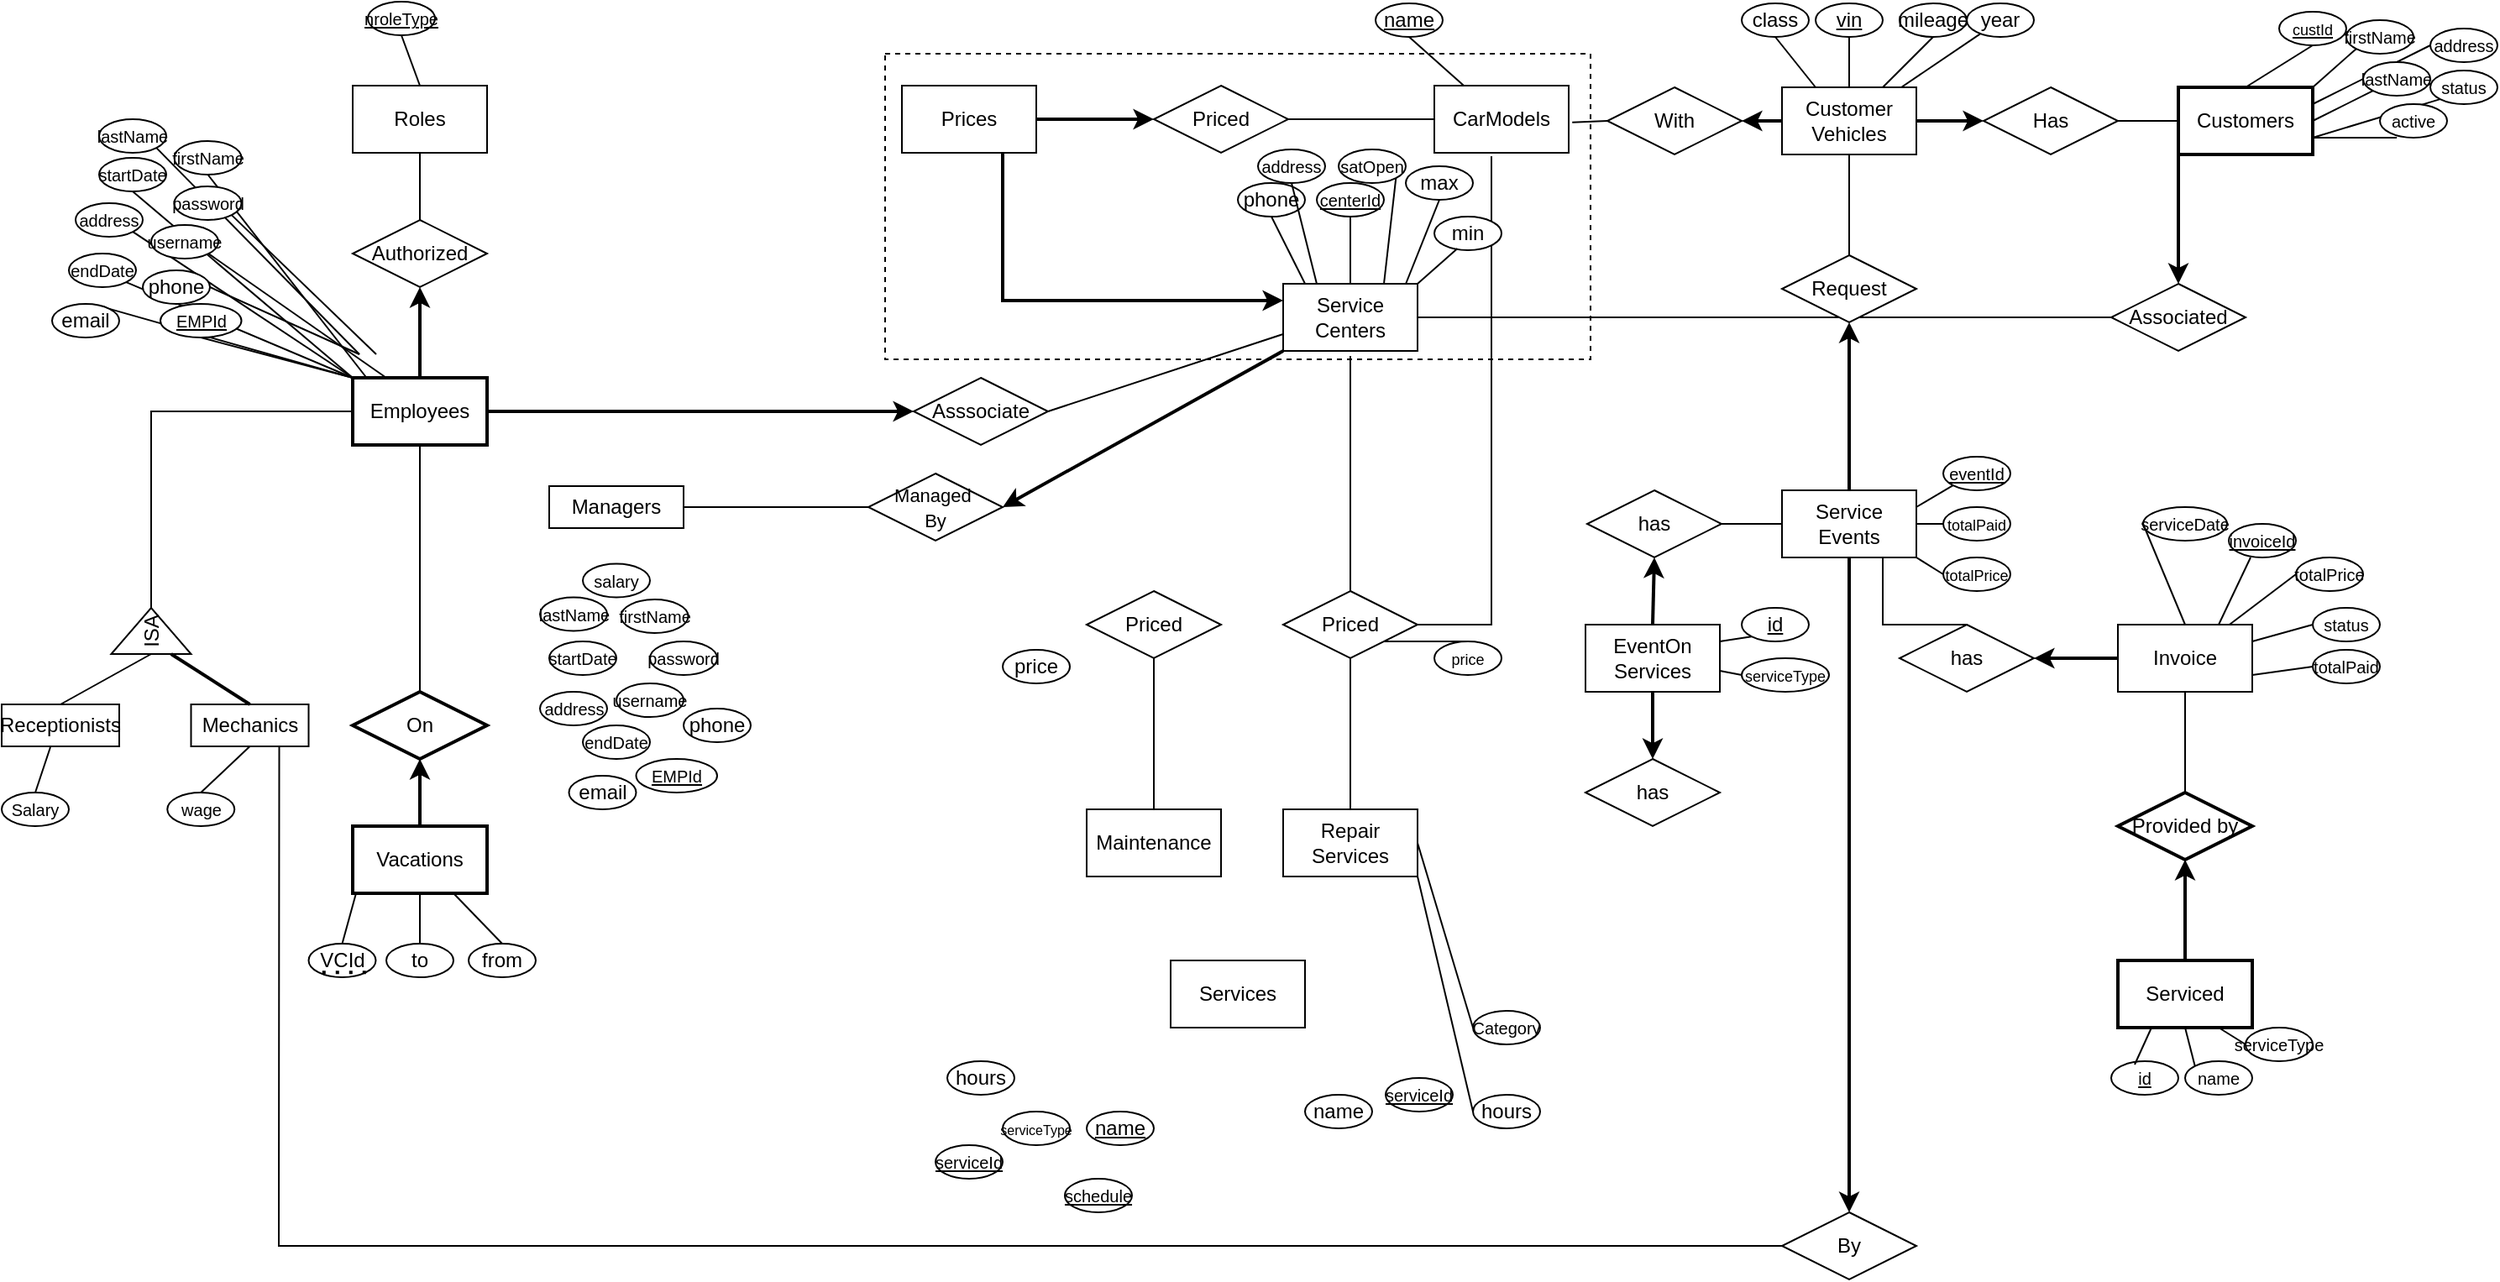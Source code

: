<mxfile version="20.3.0" type="device"><diagram id="M4LuLAE58DzXY6II9qEA" name="Page-1"><mxGraphModel dx="3622" dy="865" grid="1" gridSize="10" guides="1" tooltips="1" connect="1" arrows="1" fold="1" page="1" pageScale="1" pageWidth="1100" pageHeight="850" math="0" shadow="0"><root><mxCell id="0"/><mxCell id="1" parent="0"/><mxCell id="WG_B5IDUyQF5XQtQh9y2-24" value="" style="rounded=0;whiteSpace=wrap;html=1;fillColor=none;dashed=1;" vertex="1" parent="1"><mxGeometry x="-680" y="60" width="420" height="182" as="geometry"/></mxCell><mxCell id="ZaJthJj_OQu8zm4uIle0-100" value="" style="endArrow=none;html=1;rounded=0;entryX=0;entryY=0.5;entryDx=0;entryDy=0;" parent="1" target="ZaJthJj_OQu8zm4uIle0-95" edge="1"><mxGeometry width="50" height="50" relative="1" as="geometry"><mxPoint x="170" y="90" as="sourcePoint"/><mxPoint x="190" y="75" as="targetPoint"/></mxGeometry></mxCell><mxCell id="ZaJthJj_OQu8zm4uIle0-102" value="" style="endArrow=none;html=1;rounded=0;entryX=0;entryY=1;entryDx=0;entryDy=0;exitX=1;exitY=0.75;exitDx=0;exitDy=0;" parent="1" source="NS_C3sTZARpDdL-za2_1-23" target="ZaJthJj_OQu8zm4uIle0-98" edge="1"><mxGeometry width="50" height="50" relative="1" as="geometry"><mxPoint x="170" y="120" as="sourcePoint"/><mxPoint x="210" y="95" as="targetPoint"/></mxGeometry></mxCell><mxCell id="ZaJthJj_OQu8zm4uIle0-70" value="" style="endArrow=none;html=1;rounded=0;strokeWidth=1;fontSize=10;entryX=1;entryY=1;entryDx=0;entryDy=0;exitX=0;exitY=0;exitDx=0;exitDy=0;" parent="1" source="NS_C3sTZARpDdL-za2_1-1" target="ZaJthJj_OQu8zm4uIle0-56" edge="1"><mxGeometry width="50" height="50" relative="1" as="geometry"><mxPoint x="-937" y="279" as="sourcePoint"/><mxPoint x="-1042.858" y="219.071" as="targetPoint"/></mxGeometry></mxCell><mxCell id="ZaJthJj_OQu8zm4uIle0-72" value="" style="endArrow=none;html=1;rounded=0;strokeWidth=1;fontSize=10;entryX=0.5;entryY=1;entryDx=0;entryDy=0;exitX=0;exitY=0;exitDx=0;exitDy=0;" parent="1" source="NS_C3sTZARpDdL-za2_1-1" target="ZaJthJj_OQu8zm4uIle0-60" edge="1"><mxGeometry width="50" height="50" relative="1" as="geometry"><mxPoint x="-917" y="299" as="sourcePoint"/><mxPoint x="-1022.858" y="239.071" as="targetPoint"/></mxGeometry></mxCell><mxCell id="ZaJthJj_OQu8zm4uIle0-69" value="" style="endArrow=none;html=1;rounded=0;strokeWidth=1;fontSize=10;entryX=1;entryY=0;entryDx=0;entryDy=0;exitX=0;exitY=0;exitDx=0;exitDy=0;" parent="1" source="NS_C3sTZARpDdL-za2_1-1" target="ZaJthJj_OQu8zm4uIle0-62" edge="1"><mxGeometry width="50" height="50" relative="1" as="geometry"><mxPoint x="-947" y="269" as="sourcePoint"/><mxPoint x="-1052.858" y="209.071" as="targetPoint"/></mxGeometry></mxCell><mxCell id="ZaJthJj_OQu8zm4uIle0-71" value="" style="endArrow=none;html=1;rounded=0;strokeWidth=1;fontSize=10;entryX=1;entryY=1;entryDx=0;entryDy=0;exitX=0;exitY=0;exitDx=0;exitDy=0;" parent="1" source="NS_C3sTZARpDdL-za2_1-1" target="ZaJthJj_OQu8zm4uIle0-63" edge="1"><mxGeometry width="50" height="50" relative="1" as="geometry"><mxPoint x="-927" y="289" as="sourcePoint"/><mxPoint x="-1032.858" y="229.071" as="targetPoint"/></mxGeometry></mxCell><mxCell id="ZaJthJj_OQu8zm4uIle0-73" value="" style="endArrow=none;html=1;rounded=0;strokeWidth=1;fontSize=10;entryX=0.5;entryY=1;entryDx=0;entryDy=0;exitX=0.113;exitY=0.025;exitDx=0;exitDy=0;exitPerimeter=0;" parent="1" source="NS_C3sTZARpDdL-za2_1-1" target="ZaJthJj_OQu8zm4uIle0-58" edge="1"><mxGeometry width="50" height="50" relative="1" as="geometry"><mxPoint x="-907" y="309" as="sourcePoint"/><mxPoint x="-1012.858" y="249.071" as="targetPoint"/></mxGeometry></mxCell><mxCell id="ZaJthJj_OQu8zm4uIle0-74" value="" style="endArrow=none;html=1;rounded=0;strokeWidth=1;fontSize=10;entryX=1;entryY=1;entryDx=0;entryDy=0;" parent="1" target="ZaJthJj_OQu8zm4uIle0-57" edge="1"><mxGeometry width="50" height="50" relative="1" as="geometry"><mxPoint x="-993" y="239" as="sourcePoint"/><mxPoint x="-1002.858" y="259.071" as="targetPoint"/></mxGeometry></mxCell><mxCell id="NS_C3sTZARpDdL-za2_1-1" value="Employees" style="rounded=0;whiteSpace=wrap;html=1;strokeWidth=2;" parent="1" vertex="1"><mxGeometry x="-997" y="253" width="80" height="40" as="geometry"/></mxCell><mxCell id="NS_C3sTZARpDdL-za2_1-2" value="Roles" style="rounded=0;whiteSpace=wrap;html=1;" parent="1" vertex="1"><mxGeometry x="-997" y="79" width="80" height="40" as="geometry"/></mxCell><mxCell id="NS_C3sTZARpDdL-za2_1-3" value="Vacations" style="rounded=0;whiteSpace=wrap;html=1;strokeWidth=2;" parent="1" vertex="1"><mxGeometry x="-997" y="520" width="80" height="40" as="geometry"/></mxCell><mxCell id="NS_C3sTZARpDdL-za2_1-16" value="Authorized" style="rhombus;whiteSpace=wrap;html=1;" parent="1" vertex="1"><mxGeometry x="-997" y="159" width="80" height="40" as="geometry"/></mxCell><mxCell id="NS_C3sTZARpDdL-za2_1-21" value="Service&lt;br&gt;Centers" style="rounded=0;whiteSpace=wrap;html=1;" parent="1" vertex="1"><mxGeometry x="-443" y="197" width="80" height="40" as="geometry"/></mxCell><mxCell id="NS_C3sTZARpDdL-za2_1-23" value="Customers" style="rounded=0;whiteSpace=wrap;html=1;strokeWidth=2;" parent="1" vertex="1"><mxGeometry x="90" y="80" width="80" height="40" as="geometry"/></mxCell><mxCell id="NS_C3sTZARpDdL-za2_1-25" value="CarModels" style="rounded=0;whiteSpace=wrap;html=1;" parent="1" vertex="1"><mxGeometry x="-353" y="79" width="80" height="40" as="geometry"/></mxCell><mxCell id="NS_C3sTZARpDdL-za2_1-26" value="Service&lt;br&gt;Events" style="rounded=0;whiteSpace=wrap;html=1;" parent="1" vertex="1"><mxGeometry x="-146" y="320" width="80" height="40" as="geometry"/></mxCell><mxCell id="NS_C3sTZARpDdL-za2_1-29" value="Maintenance" style="rounded=0;whiteSpace=wrap;html=1;" parent="1" vertex="1"><mxGeometry x="-560" y="510" width="80" height="40" as="geometry"/></mxCell><mxCell id="NS_C3sTZARpDdL-za2_1-30" value="Repair&lt;br&gt;Services" style="rounded=0;whiteSpace=wrap;html=1;" parent="1" vertex="1"><mxGeometry x="-443" y="510" width="80" height="40" as="geometry"/></mxCell><mxCell id="NS_C3sTZARpDdL-za2_1-32" style="edgeStyle=orthogonalEdgeStyle;rounded=0;orthogonalLoop=1;jettySize=auto;html=1;exitX=0.5;exitY=1;exitDx=0;exitDy=0;" parent="1" source="NS_C3sTZARpDdL-za2_1-16" target="NS_C3sTZARpDdL-za2_1-16" edge="1"><mxGeometry relative="1" as="geometry"/></mxCell><mxCell id="NS_C3sTZARpDdL-za2_1-34" value="On" style="rhombus;whiteSpace=wrap;html=1;strokeWidth=2;" parent="1" vertex="1"><mxGeometry x="-997" y="440" width="80" height="40" as="geometry"/></mxCell><mxCell id="NS_C3sTZARpDdL-za2_1-35" value="Priced" style="rhombus;whiteSpace=wrap;html=1;" parent="1" vertex="1"><mxGeometry x="-443" y="380" width="80" height="40" as="geometry"/></mxCell><mxCell id="NS_C3sTZARpDdL-za2_1-38" value="With" style="rhombus;whiteSpace=wrap;html=1;" parent="1" vertex="1"><mxGeometry x="-250" y="80" width="80" height="40" as="geometry"/></mxCell><mxCell id="NS_C3sTZARpDdL-za2_1-46" value="By" style="rhombus;whiteSpace=wrap;html=1;" parent="1" vertex="1"><mxGeometry x="-146" y="750" width="80" height="40" as="geometry"/></mxCell><mxCell id="NS_C3sTZARpDdL-za2_1-49" value="" style="endArrow=none;html=1;rounded=0;exitX=0.5;exitY=0;exitDx=0;exitDy=0;" parent="1" source="NS_C3sTZARpDdL-za2_1-35" edge="1"><mxGeometry width="50" height="50" relative="1" as="geometry"><mxPoint x="-303" y="430" as="sourcePoint"/><mxPoint x="-403" y="240" as="targetPoint"/></mxGeometry></mxCell><mxCell id="NS_C3sTZARpDdL-za2_1-50" value="" style="endArrow=none;html=1;rounded=0;exitX=0.5;exitY=0;exitDx=0;exitDy=0;entryX=0.5;entryY=1;entryDx=0;entryDy=0;" parent="1" source="NS_C3sTZARpDdL-za2_1-30" target="NS_C3sTZARpDdL-za2_1-35" edge="1"><mxGeometry width="50" height="50" relative="1" as="geometry"><mxPoint x="-403" y="520" as="sourcePoint"/><mxPoint x="-253" y="380" as="targetPoint"/></mxGeometry></mxCell><mxCell id="NS_C3sTZARpDdL-za2_1-71" value="" style="endArrow=classic;html=1;rounded=0;strokeWidth=2;jumpSize=6;exitX=0.5;exitY=0;exitDx=0;exitDy=0;entryX=0.5;entryY=1;entryDx=0;entryDy=0;" parent="1" source="NS_C3sTZARpDdL-za2_1-1" target="NS_C3sTZARpDdL-za2_1-16" edge="1"><mxGeometry width="50" height="50" relative="1" as="geometry"><mxPoint x="-617" y="309" as="sourcePoint"/><mxPoint x="-567" y="259" as="targetPoint"/></mxGeometry></mxCell><mxCell id="NS_C3sTZARpDdL-za2_1-72" value="" style="endArrow=none;html=1;rounded=0;strokeWidth=1;jumpSize=6;exitX=0.5;exitY=1;exitDx=0;exitDy=0;entryX=0.5;entryY=0;entryDx=0;entryDy=0;" parent="1" source="NS_C3sTZARpDdL-za2_1-2" target="NS_C3sTZARpDdL-za2_1-16" edge="1"><mxGeometry width="50" height="50" relative="1" as="geometry"><mxPoint x="-617" y="309" as="sourcePoint"/><mxPoint x="-957" y="149" as="targetPoint"/></mxGeometry></mxCell><mxCell id="NS_C3sTZARpDdL-za2_1-74" value="" style="endArrow=classic;html=1;rounded=0;strokeWidth=2;jumpSize=6;exitX=0.5;exitY=0;exitDx=0;exitDy=0;entryX=0.5;entryY=1;entryDx=0;entryDy=0;" parent="1" source="NS_C3sTZARpDdL-za2_1-3" target="NS_C3sTZARpDdL-za2_1-34" edge="1"><mxGeometry width="50" height="50" relative="1" as="geometry"><mxPoint x="-617" y="430" as="sourcePoint"/><mxPoint x="-567" y="380" as="targetPoint"/></mxGeometry></mxCell><mxCell id="NS_C3sTZARpDdL-za2_1-75" value="" style="endArrow=none;html=1;rounded=0;strokeWidth=1;jumpSize=6;exitX=0.5;exitY=0;exitDx=0;exitDy=0;entryX=0.5;entryY=1;entryDx=0;entryDy=0;" parent="1" source="NS_C3sTZARpDdL-za2_1-34" target="NS_C3sTZARpDdL-za2_1-1" edge="1"><mxGeometry width="50" height="50" relative="1" as="geometry"><mxPoint x="-617" y="430" as="sourcePoint"/><mxPoint x="-567" y="380" as="targetPoint"/></mxGeometry></mxCell><mxCell id="NS_C3sTZARpDdL-za2_1-81" value="" style="endArrow=classic;html=1;rounded=0;strokeWidth=2;jumpSize=6;entryX=0.5;entryY=0;entryDx=0;entryDy=0;exitX=0.5;exitY=1;exitDx=0;exitDy=0;" parent="1" source="NS_C3sTZARpDdL-za2_1-26" target="NS_C3sTZARpDdL-za2_1-46" edge="1"><mxGeometry width="50" height="50" relative="1" as="geometry"><mxPoint x="-366" y="430" as="sourcePoint"/><mxPoint x="-316" y="380" as="targetPoint"/></mxGeometry></mxCell><mxCell id="NS_C3sTZARpDdL-za2_1-82" value="" style="endArrow=none;html=1;rounded=0;strokeWidth=1;jumpSize=6;exitX=0.75;exitY=1;exitDx=0;exitDy=0;entryX=0;entryY=0.5;entryDx=0;entryDy=0;" parent="1" source="ke7LvBn23o25pymCS6ai-4" target="NS_C3sTZARpDdL-za2_1-46" edge="1"><mxGeometry width="50" height="50" relative="1" as="geometry"><mxPoint x="-303" y="430" as="sourcePoint"/><mxPoint x="-253" y="380" as="targetPoint"/><Array as="points"><mxPoint x="-1041" y="770"/></Array></mxGeometry></mxCell><mxCell id="9iVutgQC-W-jWnxsfeWq-9" value="" style="endArrow=none;html=1;rounded=0;fontSize=10;entryX=0.425;entryY=1.05;entryDx=0;entryDy=0;entryPerimeter=0;exitX=1;exitY=0.5;exitDx=0;exitDy=0;" parent="1" source="NS_C3sTZARpDdL-za2_1-35" target="NS_C3sTZARpDdL-za2_1-25" edge="1"><mxGeometry width="50" height="50" relative="1" as="geometry"><mxPoint x="-343" y="200" as="sourcePoint"/><mxPoint x="-293" y="150" as="targetPoint"/><Array as="points"><mxPoint x="-319" y="400"/></Array></mxGeometry></mxCell><mxCell id="lXs37xbfJojlddwi2eKg-1" value="Managers" style="rounded=0;whiteSpace=wrap;html=1;" parent="1" vertex="1"><mxGeometry x="-880" y="317.5" width="80" height="25" as="geometry"/></mxCell><mxCell id="lXs37xbfJojlddwi2eKg-2" value="Receptionists" style="rounded=0;whiteSpace=wrap;html=1;" parent="1" vertex="1"><mxGeometry x="-1206" y="447.5" width="70" height="25" as="geometry"/></mxCell><mxCell id="lXs37xbfJojlddwi2eKg-5" value="ISA" style="triangle;whiteSpace=wrap;html=1;rotation=270;" parent="1" vertex="1"><mxGeometry x="-1130.75" y="380" width="27.5" height="47.5" as="geometry"/></mxCell><mxCell id="lXs37xbfJojlddwi2eKg-18" value="" style="endArrow=none;html=1;rounded=0;exitX=0.5;exitY=0;exitDx=0;exitDy=0;entryX=0;entryY=0.5;entryDx=0;entryDy=0;" parent="1" source="lXs37xbfJojlddwi2eKg-2" target="lXs37xbfJojlddwi2eKg-5" edge="1"><mxGeometry width="50" height="50" relative="1" as="geometry"><mxPoint x="-527" y="470" as="sourcePoint"/><mxPoint x="-477" y="420" as="targetPoint"/></mxGeometry></mxCell><mxCell id="lXs37xbfJojlddwi2eKg-20" value="Asssociate" style="rhombus;whiteSpace=wrap;html=1;" parent="1" vertex="1"><mxGeometry x="-663" y="253" width="80" height="40" as="geometry"/></mxCell><mxCell id="lXs37xbfJojlddwi2eKg-22" value="" style="endArrow=none;html=1;rounded=0;exitX=1;exitY=0.5;exitDx=0;exitDy=0;entryX=0;entryY=0.75;entryDx=0;entryDy=0;" parent="1" source="lXs37xbfJojlddwi2eKg-20" target="NS_C3sTZARpDdL-za2_1-21" edge="1"><mxGeometry width="50" height="50" relative="1" as="geometry"><mxPoint x="-363" y="490" as="sourcePoint"/><mxPoint x="-313" y="440" as="targetPoint"/></mxGeometry></mxCell><mxCell id="lXs37xbfJojlddwi2eKg-23" value="Associated" style="rhombus;whiteSpace=wrap;html=1;" parent="1" vertex="1"><mxGeometry x="50" y="197" width="80" height="40" as="geometry"/></mxCell><mxCell id="lXs37xbfJojlddwi2eKg-24" value="" style="endArrow=classic;html=1;rounded=0;strokeWidth=2;exitX=0;exitY=1;exitDx=0;exitDy=0;entryX=0.5;entryY=0;entryDx=0;entryDy=0;" parent="1" source="NS_C3sTZARpDdL-za2_1-23" target="lXs37xbfJojlddwi2eKg-23" edge="1"><mxGeometry width="50" height="50" relative="1" as="geometry"><mxPoint x="-426" y="490" as="sourcePoint"/><mxPoint x="44" y="250" as="targetPoint"/><Array as="points"/></mxGeometry></mxCell><mxCell id="lXs37xbfJojlddwi2eKg-25" value="" style="endArrow=none;html=1;rounded=0;strokeWidth=1;entryX=0;entryY=0.5;entryDx=0;entryDy=0;exitX=1;exitY=0.5;exitDx=0;exitDy=0;" parent="1" source="NS_C3sTZARpDdL-za2_1-21" target="lXs37xbfJojlddwi2eKg-23" edge="1"><mxGeometry width="50" height="50" relative="1" as="geometry"><mxPoint x="-363" y="490" as="sourcePoint"/><mxPoint x="-313" y="440" as="targetPoint"/></mxGeometry></mxCell><mxCell id="lXs37xbfJojlddwi2eKg-28" value="&lt;font style=&quot;font-size: 11px;&quot;&gt;Managed&amp;nbsp;&lt;br&gt;By&lt;/font&gt;" style="rhombus;whiteSpace=wrap;html=1;" parent="1" vertex="1"><mxGeometry x="-690" y="310" width="80" height="40" as="geometry"/></mxCell><mxCell id="lXs37xbfJojlddwi2eKg-29" value="" style="endArrow=classic;html=1;rounded=0;strokeWidth=2;exitX=0;exitY=1;exitDx=0;exitDy=0;entryX=1;entryY=0.5;entryDx=0;entryDy=0;" parent="1" source="NS_C3sTZARpDdL-za2_1-21" target="lXs37xbfJojlddwi2eKg-28" edge="1"><mxGeometry width="50" height="50" relative="1" as="geometry"><mxPoint x="-363" y="490" as="sourcePoint"/><mxPoint x="-313" y="440" as="targetPoint"/></mxGeometry></mxCell><mxCell id="lXs37xbfJojlddwi2eKg-31" value="&lt;font style=&quot;font-size: 10px;&quot;&gt;serviceDate&lt;/font&gt;" style="ellipse;whiteSpace=wrap;html=1;" parent="1" vertex="1"><mxGeometry x="69" y="330" width="50" height="20" as="geometry"/></mxCell><mxCell id="lXs37xbfJojlddwi2eKg-32" value="&lt;font style=&quot;font-size: 10px;&quot;&gt;&lt;u&gt;centerId&lt;/u&gt;&lt;/font&gt;" style="ellipse;whiteSpace=wrap;html=1;" parent="1" vertex="1"><mxGeometry x="-423" y="137" width="40" height="20" as="geometry"/></mxCell><mxCell id="lXs37xbfJojlddwi2eKg-36" value="&lt;font style=&quot;font-size: 10px;&quot;&gt;Category&lt;/font&gt;" style="ellipse;whiteSpace=wrap;html=1;" parent="1" vertex="1"><mxGeometry x="-330" y="630" width="40" height="20" as="geometry"/></mxCell><mxCell id="lXs37xbfJojlddwi2eKg-37" value="&lt;font style=&quot;font-size: 10px;&quot;&gt;Salary&lt;/font&gt;" style="ellipse;whiteSpace=wrap;html=1;" parent="1" vertex="1"><mxGeometry x="-1206" y="500" width="40" height="20" as="geometry"/></mxCell><mxCell id="lXs37xbfJojlddwi2eKg-41" value="&lt;font style=&quot;font-size: 9px;&quot;&gt;totalPaid&lt;/font&gt;" style="ellipse;whiteSpace=wrap;html=1;" parent="1" vertex="1"><mxGeometry x="-50" y="330" width="40" height="20" as="geometry"/></mxCell><mxCell id="lXs37xbfJojlddwi2eKg-42" value="&lt;font style=&quot;font-size: 9px;&quot;&gt;totalPrice&lt;/font&gt;" style="ellipse;whiteSpace=wrap;html=1;" parent="1" vertex="1"><mxGeometry x="-50" y="360" width="40" height="20" as="geometry"/></mxCell><mxCell id="lXs37xbfJojlddwi2eKg-43" value="Invoice" style="rounded=0;whiteSpace=wrap;html=1;" parent="1" vertex="1"><mxGeometry x="54" y="400" width="80" height="40" as="geometry"/></mxCell><mxCell id="lXs37xbfJojlddwi2eKg-44" value="has" style="rhombus;whiteSpace=wrap;html=1;" parent="1" vertex="1"><mxGeometry x="-76" y="400" width="80" height="40" as="geometry"/></mxCell><mxCell id="lXs37xbfJojlddwi2eKg-50" value="&lt;span style=&quot;line-height: 115%; font-family: Arial, sans-serif; font-size: 10px;&quot; lang=&quot;EN&quot;&gt;&lt;u&gt;serviceId&lt;/u&gt;&lt;/span&gt;" style="ellipse;whiteSpace=wrap;html=1;" parent="1" vertex="1"><mxGeometry x="-382" y="670" width="40" height="20" as="geometry"/></mxCell><mxCell id="lXs37xbfJojlddwi2eKg-55" value="&lt;font style=&quot;font-size: 10px;&quot;&gt;salary&lt;/font&gt;" style="ellipse;whiteSpace=wrap;html=1;" parent="1" vertex="1"><mxGeometry x="-860" y="363.75" width="40" height="20" as="geometry"/></mxCell><mxCell id="lXs37xbfJojlddwi2eKg-58" value="&lt;font style=&quot;font-size: 10px;&quot;&gt;&lt;u&gt;nroleType&lt;/u&gt;&lt;/font&gt;" style="ellipse;whiteSpace=wrap;html=1;" parent="1" vertex="1"><mxGeometry x="-988" y="29" width="40" height="20" as="geometry"/></mxCell><mxCell id="lXs37xbfJojlddwi2eKg-59" value="&lt;font style=&quot;font-size: 8px;&quot;&gt;serviceType&lt;/font&gt;" style="ellipse;whiteSpace=wrap;html=1;" parent="1" vertex="1"><mxGeometry x="-610" y="690" width="40" height="20" as="geometry"/></mxCell><mxCell id="lXs37xbfJojlddwi2eKg-65" value="to" style="ellipse;whiteSpace=wrap;html=1;" parent="1" vertex="1"><mxGeometry x="-977" y="590" width="40" height="20" as="geometry"/></mxCell><mxCell id="lXs37xbfJojlddwi2eKg-66" value="from" style="ellipse;whiteSpace=wrap;html=1;" parent="1" vertex="1"><mxGeometry x="-928" y="590" width="40" height="20" as="geometry"/></mxCell><mxCell id="lXs37xbfJojlddwi2eKg-67" value="VCId" style="ellipse;whiteSpace=wrap;html=1;" parent="1" vertex="1"><mxGeometry x="-1023.25" y="590" width="40" height="20" as="geometry"/></mxCell><mxCell id="lXs37xbfJojlddwi2eKg-68" value="&lt;u&gt;&lt;font style=&quot;font-size: 10px;&quot;&gt;EMPId&lt;/font&gt;&lt;/u&gt;" style="ellipse;whiteSpace=wrap;html=1;" parent="1" vertex="1"><mxGeometry x="-1111.5" y="209" width="48.25" height="20" as="geometry"/></mxCell><mxCell id="lXs37xbfJojlddwi2eKg-72" value="" style="endArrow=none;html=1;rounded=0;strokeWidth=1;fontSize=7;exitX=1;exitY=0.5;exitDx=0;exitDy=0;entryX=0;entryY=0.5;entryDx=0;entryDy=0;" parent="1" source="lXs37xbfJojlddwi2eKg-5" target="NS_C3sTZARpDdL-za2_1-1" edge="1"><mxGeometry width="50" height="50" relative="1" as="geometry"><mxPoint x="-1117" y="269" as="sourcePoint"/><mxPoint x="-528" y="319" as="targetPoint"/><Array as="points"><mxPoint x="-1117" y="273"/></Array></mxGeometry></mxCell><mxCell id="lXs37xbfJojlddwi2eKg-76" value="price" style="ellipse;whiteSpace=wrap;html=1;" parent="1" vertex="1"><mxGeometry x="-610" y="415" width="40" height="20" as="geometry"/></mxCell><mxCell id="lXs37xbfJojlddwi2eKg-77" value="&lt;font style=&quot;font-size: 9px;&quot;&gt;&lt;u&gt;custId&lt;/u&gt;&lt;/font&gt;" style="ellipse;whiteSpace=wrap;html=1;" parent="1" vertex="1"><mxGeometry x="150" y="35" width="40" height="20" as="geometry"/></mxCell><mxCell id="lXs37xbfJojlddwi2eKg-78" value="&lt;font style=&quot;font-size: 12px;&quot;&gt;&lt;u&gt;vin&lt;/u&gt;&lt;/font&gt;" style="ellipse;whiteSpace=wrap;html=1;" parent="1" vertex="1"><mxGeometry x="-126" y="30" width="40" height="20" as="geometry"/></mxCell><mxCell id="lXs37xbfJojlddwi2eKg-79" value="" style="endArrow=none;html=1;rounded=0;strokeWidth=1;fontSize=10;entryX=1.007;entryY=0.068;entryDx=0;entryDy=0;entryPerimeter=0;exitX=0;exitY=0.5;exitDx=0;exitDy=0;" parent="1" source="NS_C3sTZARpDdL-za2_1-38" edge="1"><mxGeometry width="50" height="50" relative="1" as="geometry"><mxPoint x="-353" y="490" as="sourcePoint"/><mxPoint x="-270.9" y="100.9" as="targetPoint"/></mxGeometry></mxCell><mxCell id="mFk9Ia8Fhz5Q3TwfZXTn-3" value="&lt;font style=&quot;font-size: 9px;&quot;&gt;price&lt;/font&gt;" style="ellipse;whiteSpace=wrap;html=1;" parent="1" vertex="1"><mxGeometry x="-353" y="410" width="40" height="20" as="geometry"/></mxCell><mxCell id="mFk9Ia8Fhz5Q3TwfZXTn-7" value="" style="endArrow=none;html=1;rounded=0;strokeWidth=1;fontSize=12;entryX=0.75;entryY=1;entryDx=0;entryDy=0;exitX=0.5;exitY=0;exitDx=0;exitDy=0;" parent="1" source="lXs37xbfJojlddwi2eKg-44" target="NS_C3sTZARpDdL-za2_1-26" edge="1"><mxGeometry width="50" height="50" relative="1" as="geometry"><mxPoint x="-316" y="470" as="sourcePoint"/><mxPoint x="-266" y="420" as="targetPoint"/><Array as="points"><mxPoint x="-86" y="400"/></Array></mxGeometry></mxCell><mxCell id="fT3nkJV_SWs1-QfYkOLi-1" value="Serviced" style="rounded=0;whiteSpace=wrap;html=1;strokeWidth=2;" parent="1" vertex="1"><mxGeometry x="54" y="600" width="80" height="40" as="geometry"/></mxCell><mxCell id="fT3nkJV_SWs1-QfYkOLi-2" value="Provided by" style="rhombus;whiteSpace=wrap;html=1;strokeWidth=2;" parent="1" vertex="1"><mxGeometry x="54" y="500" width="80" height="40" as="geometry"/></mxCell><mxCell id="fT3nkJV_SWs1-QfYkOLi-7" value="" style="endArrow=none;html=1;rounded=0;exitX=0.5;exitY=0;exitDx=0;exitDy=0;entryX=0.5;entryY=1;entryDx=0;entryDy=0;" parent="1" source="fT3nkJV_SWs1-QfYkOLi-2" target="lXs37xbfJojlddwi2eKg-43" edge="1"><mxGeometry width="50" height="50" relative="1" as="geometry"><mxPoint x="-226" y="500" as="sourcePoint"/><mxPoint x="-176" y="450" as="targetPoint"/></mxGeometry></mxCell><mxCell id="fT3nkJV_SWs1-QfYkOLi-8" value="" style="endArrow=classic;html=1;rounded=0;entryX=0.5;entryY=1;entryDx=0;entryDy=0;exitX=0.5;exitY=0;exitDx=0;exitDy=0;strokeWidth=2;" parent="1" source="fT3nkJV_SWs1-QfYkOLi-1" target="fT3nkJV_SWs1-QfYkOLi-2" edge="1"><mxGeometry width="50" height="50" relative="1" as="geometry"><mxPoint x="-226" y="500" as="sourcePoint"/><mxPoint x="-176" y="450" as="targetPoint"/></mxGeometry></mxCell><mxCell id="PSDzD6gjWqm_mUFOen2--2" value="max" style="ellipse;whiteSpace=wrap;html=1;" parent="1" vertex="1"><mxGeometry x="-370" y="127" width="40" height="20" as="geometry"/></mxCell><mxCell id="PSDzD6gjWqm_mUFOen2--3" value="min" style="ellipse;whiteSpace=wrap;html=1;" parent="1" vertex="1"><mxGeometry x="-353" y="157" width="40" height="20" as="geometry"/></mxCell><mxCell id="UdIn4enkOplqCkVmDbpI-13" value="EventOn&lt;br&gt;Services" style="rounded=0;whiteSpace=wrap;html=1;" parent="1" vertex="1"><mxGeometry x="-263" y="400" width="80" height="40" as="geometry"/></mxCell><mxCell id="UdIn4enkOplqCkVmDbpI-14" value="has" style="rhombus;whiteSpace=wrap;html=1;" parent="1" vertex="1"><mxGeometry x="-262" y="320" width="80" height="40" as="geometry"/></mxCell><mxCell id="UdIn4enkOplqCkVmDbpI-15" value="" style="endArrow=classic;html=1;rounded=0;strokeWidth=2;fontSize=12;exitX=0.5;exitY=0;exitDx=0;exitDy=0;entryX=0.5;entryY=1;entryDx=0;entryDy=0;" parent="1" source="UdIn4enkOplqCkVmDbpI-13" target="UdIn4enkOplqCkVmDbpI-14" edge="1"><mxGeometry width="50" height="50" relative="1" as="geometry"><mxPoint x="-240" y="410" as="sourcePoint"/><mxPoint x="-190" y="360" as="targetPoint"/></mxGeometry></mxCell><mxCell id="UdIn4enkOplqCkVmDbpI-16" value="" style="endArrow=none;html=1;rounded=0;strokeWidth=1;fontSize=12;exitX=1;exitY=0.5;exitDx=0;exitDy=0;entryX=0;entryY=0.5;entryDx=0;entryDy=0;" parent="1" source="UdIn4enkOplqCkVmDbpI-14" target="NS_C3sTZARpDdL-za2_1-26" edge="1"><mxGeometry width="50" height="50" relative="1" as="geometry"><mxPoint x="-190" y="380" as="sourcePoint"/><mxPoint x="-150" y="340" as="targetPoint"/></mxGeometry></mxCell><mxCell id="UdIn4enkOplqCkVmDbpI-17" value="&lt;font style=&quot;font-size: 10px;&quot;&gt;username&lt;/font&gt;" style="ellipse;whiteSpace=wrap;html=1;" parent="1" vertex="1"><mxGeometry x="-1117" y="162" width="40" height="20" as="geometry"/></mxCell><mxCell id="UdIn4enkOplqCkVmDbpI-18" value="&lt;u&gt;id&lt;/u&gt;" style="ellipse;whiteSpace=wrap;html=1;" parent="1" vertex="1"><mxGeometry x="-170" y="390" width="40" height="20" as="geometry"/></mxCell><mxCell id="UdIn4enkOplqCkVmDbpI-19" value="&lt;font style=&quot;font-size: 9px;&quot;&gt;serviceType&lt;/font&gt;" style="ellipse;whiteSpace=wrap;html=1;" parent="1" vertex="1"><mxGeometry x="-170" y="420" width="52" height="20" as="geometry"/></mxCell><mxCell id="ZaJthJj_OQu8zm4uIle0-2" value="" style="endArrow=none;html=1;rounded=0;exitX=0;exitY=0.5;exitDx=0;exitDy=0;entryX=1;entryY=0.5;entryDx=0;entryDy=0;" parent="1" source="lXs37xbfJojlddwi2eKg-36" target="NS_C3sTZARpDdL-za2_1-30" edge="1"><mxGeometry width="50" height="50" relative="1" as="geometry"><mxPoint x="-350" y="470" as="sourcePoint"/><mxPoint x="-300" y="420" as="targetPoint"/></mxGeometry></mxCell><mxCell id="ZaJthJj_OQu8zm4uIle0-7" value="" style="endArrow=none;html=1;rounded=0;entryX=0.5;entryY=1;entryDx=0;entryDy=0;exitX=0.5;exitY=0;exitDx=0;exitDy=0;" parent="1" source="ZaJthJj_OQu8zm4uIle0-51" target="lXs37xbfJojlddwi2eKg-78" edge="1"><mxGeometry width="50" height="50" relative="1" as="geometry"><mxPoint x="-350" y="470" as="sourcePoint"/><mxPoint x="-300" y="420" as="targetPoint"/></mxGeometry></mxCell><mxCell id="ZaJthJj_OQu8zm4uIle0-8" value="" style="endArrow=none;html=1;rounded=0;entryX=0.5;entryY=1;entryDx=0;entryDy=0;exitX=0.5;exitY=0;exitDx=0;exitDy=0;" parent="1" source="NS_C3sTZARpDdL-za2_1-23" target="lXs37xbfJojlddwi2eKg-77" edge="1"><mxGeometry width="50" height="50" relative="1" as="geometry"><mxPoint x="210" y="110" as="sourcePoint"/><mxPoint x="260" y="60" as="targetPoint"/></mxGeometry></mxCell><mxCell id="ZaJthJj_OQu8zm4uIle0-9" value="" style="endArrow=none;html=1;rounded=0;entryX=0.344;entryY=0.95;entryDx=0;entryDy=0;entryPerimeter=0;exitX=1;exitY=0;exitDx=0;exitDy=0;" parent="1" source="NS_C3sTZARpDdL-za2_1-21" target="PSDzD6gjWqm_mUFOen2--3" edge="1"><mxGeometry width="50" height="50" relative="1" as="geometry"><mxPoint x="-858.25" y="42" as="sourcePoint"/><mxPoint x="-860" y="17" as="targetPoint"/></mxGeometry></mxCell><mxCell id="ZaJthJj_OQu8zm4uIle0-10" value="" style="endArrow=none;html=1;rounded=0;entryX=0.5;entryY=1;entryDx=0;entryDy=0;exitX=0.913;exitY=0;exitDx=0;exitDy=0;exitPerimeter=0;" parent="1" source="NS_C3sTZARpDdL-za2_1-21" target="PSDzD6gjWqm_mUFOen2--2" edge="1"><mxGeometry width="50" height="50" relative="1" as="geometry"><mxPoint x="-828.01" y="42" as="sourcePoint"/><mxPoint x="-770" y="7" as="targetPoint"/></mxGeometry></mxCell><mxCell id="ZaJthJj_OQu8zm4uIle0-11" value="" style="endArrow=none;html=1;rounded=0;entryX=0.5;entryY=1;entryDx=0;entryDy=0;exitX=0.5;exitY=0;exitDx=0;exitDy=0;" parent="1" source="NS_C3sTZARpDdL-za2_1-2" target="lXs37xbfJojlddwi2eKg-58" edge="1"><mxGeometry width="50" height="50" relative="1" as="geometry"><mxPoint x="-575" y="349" as="sourcePoint"/><mxPoint x="-525" y="299" as="targetPoint"/></mxGeometry></mxCell><mxCell id="ZaJthJj_OQu8zm4uIle0-16" value="" style="endArrow=none;html=1;rounded=0;fontSize=10;entryX=0.5;entryY=1;entryDx=0;entryDy=0;exitX=0;exitY=0;exitDx=0;exitDy=0;" parent="1" source="NS_C3sTZARpDdL-za2_1-1" target="lXs37xbfJojlddwi2eKg-68" edge="1"><mxGeometry width="50" height="50" relative="1" as="geometry"><mxPoint x="-1085" y="259" as="sourcePoint"/><mxPoint x="-1035" y="209" as="targetPoint"/></mxGeometry></mxCell><mxCell id="ZaJthJj_OQu8zm4uIle0-18" value="" style="endArrow=none;html=1;rounded=0;fontSize=10;entryX=0.414;entryY=1.02;entryDx=0;entryDy=0;entryPerimeter=0;exitX=0.5;exitY=0;exitDx=0;exitDy=0;" parent="1" source="lXs37xbfJojlddwi2eKg-37" target="lXs37xbfJojlddwi2eKg-2" edge="1"><mxGeometry width="50" height="50" relative="1" as="geometry"><mxPoint x="-1095" y="530" as="sourcePoint"/><mxPoint x="-1045" y="480" as="targetPoint"/></mxGeometry></mxCell><mxCell id="ZaJthJj_OQu8zm4uIle0-19" value="" style="endArrow=none;html=1;rounded=0;fontSize=10;exitX=0.5;exitY=0;exitDx=0;exitDy=0;" parent="1" source="lXs37xbfJojlddwi2eKg-67" edge="1"><mxGeometry width="50" height="50" relative="1" as="geometry"><mxPoint x="-1045" y="610" as="sourcePoint"/><mxPoint x="-995" y="560" as="targetPoint"/></mxGeometry></mxCell><mxCell id="ZaJthJj_OQu8zm4uIle0-20" value="" style="endArrow=none;html=1;rounded=0;fontSize=10;entryX=0.5;entryY=1;entryDx=0;entryDy=0;exitX=0.5;exitY=0;exitDx=0;exitDy=0;" parent="1" source="lXs37xbfJojlddwi2eKg-65" target="NS_C3sTZARpDdL-za2_1-3" edge="1"><mxGeometry width="50" height="50" relative="1" as="geometry"><mxPoint x="-575" y="470" as="sourcePoint"/><mxPoint x="-525" y="420" as="targetPoint"/></mxGeometry></mxCell><mxCell id="ZaJthJj_OQu8zm4uIle0-21" value="" style="endArrow=none;dashed=1;html=1;dashPattern=1 3;strokeWidth=2;rounded=0;fontSize=10;entryX=0;entryY=1;entryDx=0;entryDy=0;exitX=1;exitY=1;exitDx=0;exitDy=0;" parent="1" source="lXs37xbfJojlddwi2eKg-67" target="lXs37xbfJojlddwi2eKg-67" edge="1"><mxGeometry width="50" height="50" relative="1" as="geometry"><mxPoint x="-575" y="470" as="sourcePoint"/><mxPoint x="-525" y="420" as="targetPoint"/></mxGeometry></mxCell><mxCell id="ZaJthJj_OQu8zm4uIle0-22" value="" style="endArrow=none;html=1;rounded=0;fontSize=10;entryX=0.75;entryY=1;entryDx=0;entryDy=0;exitX=0.5;exitY=0;exitDx=0;exitDy=0;" parent="1" source="lXs37xbfJojlddwi2eKg-66" target="NS_C3sTZARpDdL-za2_1-3" edge="1"><mxGeometry width="50" height="50" relative="1" as="geometry"><mxPoint x="-575" y="470" as="sourcePoint"/><mxPoint x="-525" y="420" as="targetPoint"/></mxGeometry></mxCell><mxCell id="ZaJthJj_OQu8zm4uIle0-36" value="" style="endArrow=none;html=1;rounded=0;strokeWidth=1;fontSize=10;exitX=0;exitY=1;exitDx=0;exitDy=0;entryX=1;entryY=0.25;entryDx=0;entryDy=0;" parent="1" source="UdIn4enkOplqCkVmDbpI-18" target="UdIn4enkOplqCkVmDbpI-13" edge="1"><mxGeometry width="50" height="50" relative="1" as="geometry"><mxPoint x="-350" y="480" as="sourcePoint"/><mxPoint x="-180" y="440" as="targetPoint"/></mxGeometry></mxCell><mxCell id="ZaJthJj_OQu8zm4uIle0-37" value="" style="endArrow=none;html=1;rounded=0;strokeWidth=1;fontSize=10;exitX=0;exitY=0.5;exitDx=0;exitDy=0;" parent="1" source="UdIn4enkOplqCkVmDbpI-19" target="UdIn4enkOplqCkVmDbpI-13" edge="1"><mxGeometry width="50" height="50" relative="1" as="geometry"><mxPoint x="-350" y="480" as="sourcePoint"/><mxPoint x="-180" y="430" as="targetPoint"/></mxGeometry></mxCell><mxCell id="ZaJthJj_OQu8zm4uIle0-38" value="hours" style="ellipse;whiteSpace=wrap;html=1;" parent="1" vertex="1"><mxGeometry x="-330" y="680" width="40" height="20" as="geometry"/></mxCell><mxCell id="ZaJthJj_OQu8zm4uIle0-39" value="name" style="ellipse;whiteSpace=wrap;html=1;" parent="1" vertex="1"><mxGeometry x="-430" y="680" width="40" height="20" as="geometry"/></mxCell><mxCell id="ZaJthJj_OQu8zm4uIle0-41" value="&lt;font style=&quot;font-size: 10px;&quot;&gt;&lt;u&gt;eventId&lt;/u&gt;&lt;/font&gt;" style="ellipse;whiteSpace=wrap;html=1;" parent="1" vertex="1"><mxGeometry x="-50" y="300" width="40" height="20" as="geometry"/></mxCell><mxCell id="ZaJthJj_OQu8zm4uIle0-42" value="" style="endArrow=none;html=1;rounded=0;strokeWidth=1;fontSize=10;entryX=0;entryY=1;entryDx=0;entryDy=0;exitX=1;exitY=0.25;exitDx=0;exitDy=0;" parent="1" source="NS_C3sTZARpDdL-za2_1-26" target="ZaJthJj_OQu8zm4uIle0-41" edge="1"><mxGeometry width="50" height="50" relative="1" as="geometry"><mxPoint x="-350" y="480" as="sourcePoint"/><mxPoint x="-300" y="430" as="targetPoint"/></mxGeometry></mxCell><mxCell id="ZaJthJj_OQu8zm4uIle0-43" value="" style="endArrow=none;html=1;rounded=0;strokeWidth=1;fontSize=10;entryX=0;entryY=0.5;entryDx=0;entryDy=0;exitX=1;exitY=0.5;exitDx=0;exitDy=0;" parent="1" source="NS_C3sTZARpDdL-za2_1-26" target="lXs37xbfJojlddwi2eKg-41" edge="1"><mxGeometry width="50" height="50" relative="1" as="geometry"><mxPoint x="-350" y="480" as="sourcePoint"/><mxPoint x="-300" y="430" as="targetPoint"/></mxGeometry></mxCell><mxCell id="ZaJthJj_OQu8zm4uIle0-44" value="" style="endArrow=none;html=1;rounded=0;strokeWidth=1;fontSize=10;entryX=0;entryY=0.5;entryDx=0;entryDy=0;exitX=1;exitY=1;exitDx=0;exitDy=0;" parent="1" source="NS_C3sTZARpDdL-za2_1-26" target="lXs37xbfJojlddwi2eKg-42" edge="1"><mxGeometry width="50" height="50" relative="1" as="geometry"><mxPoint x="-350" y="480" as="sourcePoint"/><mxPoint x="-300" y="430" as="targetPoint"/></mxGeometry></mxCell><mxCell id="ZaJthJj_OQu8zm4uIle0-47" value="" style="endArrow=none;html=1;rounded=0;strokeWidth=1;fontSize=10;exitX=0.5;exitY=0;exitDx=0;exitDy=0;entryX=1;entryY=1;entryDx=0;entryDy=0;" parent="1" source="mFk9Ia8Fhz5Q3TwfZXTn-3" target="NS_C3sTZARpDdL-za2_1-35" edge="1"><mxGeometry width="50" height="50" relative="1" as="geometry"><mxPoint x="-350" y="480" as="sourcePoint"/><mxPoint x="-300" y="430" as="targetPoint"/></mxGeometry></mxCell><mxCell id="ZaJthJj_OQu8zm4uIle0-48" value="" style="endArrow=none;html=1;rounded=0;strokeWidth=1;fontSize=10;exitX=0.5;exitY=0;exitDx=0;exitDy=0;" parent="1" source="NS_C3sTZARpDdL-za2_1-21" edge="1"><mxGeometry width="50" height="50" relative="1" as="geometry"><mxPoint x="-403" y="187" as="sourcePoint"/><mxPoint x="-403" y="157" as="targetPoint"/></mxGeometry></mxCell><mxCell id="ZaJthJj_OQu8zm4uIle0-50" value="" style="endArrow=none;html=1;rounded=0;strokeWidth=1;fontSize=10;exitX=1;exitY=1;exitDx=0;exitDy=0;entryX=0;entryY=0.5;entryDx=0;entryDy=0;" parent="1" source="NS_C3sTZARpDdL-za2_1-30" target="ZaJthJj_OQu8zm4uIle0-38" edge="1"><mxGeometry width="50" height="50" relative="1" as="geometry"><mxPoint x="-350" y="480" as="sourcePoint"/><mxPoint x="-300" y="430" as="targetPoint"/></mxGeometry></mxCell><mxCell id="ZaJthJj_OQu8zm4uIle0-51" value="Customer&lt;br&gt;Vehicles" style="rounded=0;whiteSpace=wrap;html=1;" parent="1" vertex="1"><mxGeometry x="-146" y="80" width="80" height="40" as="geometry"/></mxCell><mxCell id="ZaJthJj_OQu8zm4uIle0-52" value="" style="endArrow=classic;html=1;rounded=0;strokeWidth=2;fontSize=10;entryX=1;entryY=0.5;entryDx=0;entryDy=0;exitX=0;exitY=0.5;exitDx=0;exitDy=0;" parent="1" source="ZaJthJj_OQu8zm4uIle0-51" target="NS_C3sTZARpDdL-za2_1-38" edge="1"><mxGeometry width="50" height="50" relative="1" as="geometry"><mxPoint x="-350" y="470" as="sourcePoint"/><mxPoint x="-300" y="420" as="targetPoint"/></mxGeometry></mxCell><mxCell id="ZaJthJj_OQu8zm4uIle0-53" value="Has" style="rhombus;whiteSpace=wrap;html=1;" parent="1" vertex="1"><mxGeometry x="-26" y="80" width="80" height="40" as="geometry"/></mxCell><mxCell id="ZaJthJj_OQu8zm4uIle0-54" value="" style="endArrow=none;html=1;rounded=0;strokeWidth=1;fontSize=10;entryX=0;entryY=0.5;entryDx=0;entryDy=0;exitX=1;exitY=0.5;exitDx=0;exitDy=0;" parent="1" source="ZaJthJj_OQu8zm4uIle0-53" target="NS_C3sTZARpDdL-za2_1-23" edge="1"><mxGeometry width="50" height="50" relative="1" as="geometry"><mxPoint x="-350" y="470" as="sourcePoint"/><mxPoint x="-300" y="420" as="targetPoint"/></mxGeometry></mxCell><mxCell id="ZaJthJj_OQu8zm4uIle0-55" value="" style="endArrow=classic;html=1;rounded=0;strokeWidth=2;fontSize=10;entryX=0;entryY=0.5;entryDx=0;entryDy=0;exitX=1;exitY=0.5;exitDx=0;exitDy=0;" parent="1" source="ZaJthJj_OQu8zm4uIle0-51" target="ZaJthJj_OQu8zm4uIle0-53" edge="1"><mxGeometry width="50" height="50" relative="1" as="geometry"><mxPoint x="-350" y="470" as="sourcePoint"/><mxPoint x="-300" y="420" as="targetPoint"/></mxGeometry></mxCell><mxCell id="ZaJthJj_OQu8zm4uIle0-56" value="&lt;font style=&quot;font-size: 10px;&quot;&gt;endDate&lt;/font&gt;" style="ellipse;whiteSpace=wrap;html=1;" parent="1" vertex="1"><mxGeometry x="-1166" y="179" width="40" height="20" as="geometry"/></mxCell><mxCell id="ZaJthJj_OQu8zm4uIle0-57" value="&lt;font style=&quot;font-size: 10px;&quot;&gt;lastName&lt;/font&gt;" style="ellipse;whiteSpace=wrap;html=1;" parent="1" vertex="1"><mxGeometry x="-1148" y="99" width="40" height="20" as="geometry"/></mxCell><mxCell id="ZaJthJj_OQu8zm4uIle0-58" value="&lt;font style=&quot;font-size: 10px;&quot;&gt;firstName&lt;/font&gt;" style="ellipse;whiteSpace=wrap;html=1;" parent="1" vertex="1"><mxGeometry x="-1103.25" y="112" width="40" height="20" as="geometry"/></mxCell><mxCell id="ZaJthJj_OQu8zm4uIle0-59" value="&lt;font style=&quot;font-size: 10px;&quot;&gt;password&lt;/font&gt;" style="ellipse;whiteSpace=wrap;html=1;" parent="1" vertex="1"><mxGeometry x="-1103.25" y="139" width="40" height="20" as="geometry"/></mxCell><mxCell id="ZaJthJj_OQu8zm4uIle0-60" value="&lt;font style=&quot;font-size: 10px;&quot;&gt;startDate&lt;/font&gt;" style="ellipse;whiteSpace=wrap;html=1;" parent="1" vertex="1"><mxGeometry x="-1148" y="122" width="40" height="20" as="geometry"/></mxCell><mxCell id="ZaJthJj_OQu8zm4uIle0-61" value="phone" style="ellipse;whiteSpace=wrap;html=1;" parent="1" vertex="1"><mxGeometry x="-1122" y="189" width="40" height="20" as="geometry"/></mxCell><mxCell id="ZaJthJj_OQu8zm4uIle0-62" value="email" style="ellipse;whiteSpace=wrap;html=1;" parent="1" vertex="1"><mxGeometry x="-1176" y="209" width="40" height="20" as="geometry"/></mxCell><mxCell id="ZaJthJj_OQu8zm4uIle0-63" value="&lt;font style=&quot;font-size: 10px;&quot;&gt;address&lt;/font&gt;" style="ellipse;whiteSpace=wrap;html=1;" parent="1" vertex="1"><mxGeometry x="-1162" y="149" width="40" height="20" as="geometry"/></mxCell><mxCell id="ZaJthJj_OQu8zm4uIle0-65" value="" style="endArrow=none;html=1;rounded=0;strokeWidth=1;fontSize=10;entryX=1;entryY=1;entryDx=0;entryDy=0;exitX=0.25;exitY=0;exitDx=0;exitDy=0;" parent="1" source="NS_C3sTZARpDdL-za2_1-1" target="UdIn4enkOplqCkVmDbpI-17" edge="1"><mxGeometry width="50" height="50" relative="1" as="geometry"><mxPoint x="-503" y="349" as="sourcePoint"/><mxPoint x="-453" y="299" as="targetPoint"/></mxGeometry></mxCell><mxCell id="ZaJthJj_OQu8zm4uIle0-67" value="" style="endArrow=none;html=1;rounded=0;strokeWidth=1;fontSize=10;entryX=1;entryY=1;entryDx=0;entryDy=0;" parent="1" target="ZaJthJj_OQu8zm4uIle0-59" edge="1"><mxGeometry width="50" height="50" relative="1" as="geometry"><mxPoint x="-983" y="239" as="sourcePoint"/><mxPoint x="-1072.858" y="189.071" as="targetPoint"/></mxGeometry></mxCell><mxCell id="ZaJthJj_OQu8zm4uIle0-68" value="" style="endArrow=none;html=1;rounded=0;strokeWidth=1;fontSize=10;entryX=1;entryY=0.5;entryDx=0;entryDy=0;" parent="1" target="ZaJthJj_OQu8zm4uIle0-61" edge="1"><mxGeometry width="50" height="50" relative="1" as="geometry"><mxPoint x="-993" y="239" as="sourcePoint"/><mxPoint x="-1062.858" y="199.071" as="targetPoint"/></mxGeometry></mxCell><mxCell id="ZaJthJj_OQu8zm4uIle0-75" value="&lt;u&gt;name&lt;/u&gt;" style="ellipse;whiteSpace=wrap;html=1;" parent="1" vertex="1"><mxGeometry x="-388" y="30" width="40" height="20" as="geometry"/></mxCell><mxCell id="ZaJthJj_OQu8zm4uIle0-76" value="&lt;font style=&quot;font-size: 10px;&quot;&gt;satOpen&lt;/font&gt;" style="ellipse;whiteSpace=wrap;html=1;" parent="1" vertex="1"><mxGeometry x="-410" y="117" width="40" height="20" as="geometry"/></mxCell><mxCell id="ZaJthJj_OQu8zm4uIle0-77" value="phone" style="ellipse;whiteSpace=wrap;html=1;" parent="1" vertex="1"><mxGeometry x="-470" y="137" width="40" height="20" as="geometry"/></mxCell><mxCell id="ZaJthJj_OQu8zm4uIle0-78" value="&lt;font style=&quot;font-size: 10px;&quot;&gt;address&lt;/font&gt;" style="ellipse;whiteSpace=wrap;html=1;" parent="1" vertex="1"><mxGeometry x="-458" y="117" width="40" height="20" as="geometry"/></mxCell><mxCell id="ZaJthJj_OQu8zm4uIle0-81" value="" style="endArrow=none;html=1;rounded=0;strokeWidth=1;fontSize=10;entryX=1;entryY=1;entryDx=0;entryDy=0;exitX=0.75;exitY=0;exitDx=0;exitDy=0;" parent="1" source="NS_C3sTZARpDdL-za2_1-21" target="ZaJthJj_OQu8zm4uIle0-76" edge="1"><mxGeometry width="50" height="50" relative="1" as="geometry"><mxPoint x="-350" y="427" as="sourcePoint"/><mxPoint x="-300" y="377" as="targetPoint"/></mxGeometry></mxCell><mxCell id="ZaJthJj_OQu8zm4uIle0-82" value="" style="endArrow=none;html=1;rounded=0;strokeWidth=1;fontSize=10;entryX=0.5;entryY=1;entryDx=0;entryDy=0;exitX=0.25;exitY=0;exitDx=0;exitDy=0;" parent="1" source="NS_C3sTZARpDdL-za2_1-21" target="ZaJthJj_OQu8zm4uIle0-78" edge="1"><mxGeometry width="50" height="50" relative="1" as="geometry"><mxPoint x="-373" y="207" as="sourcePoint"/><mxPoint x="-365.858" y="144.071" as="targetPoint"/></mxGeometry></mxCell><mxCell id="ZaJthJj_OQu8zm4uIle0-83" value="" style="endArrow=none;html=1;rounded=0;strokeWidth=1;fontSize=10;entryX=0.5;entryY=1;entryDx=0;entryDy=0;exitX=0.163;exitY=0;exitDx=0;exitDy=0;exitPerimeter=0;" parent="1" source="NS_C3sTZARpDdL-za2_1-21" target="ZaJthJj_OQu8zm4uIle0-77" edge="1"><mxGeometry width="50" height="50" relative="1" as="geometry"><mxPoint x="-363" y="217" as="sourcePoint"/><mxPoint x="-355.858" y="154.071" as="targetPoint"/></mxGeometry></mxCell><mxCell id="ZaJthJj_OQu8zm4uIle0-84" value="" style="endArrow=none;html=1;rounded=0;strokeWidth=1;fontSize=10;entryX=0.5;entryY=1;entryDx=0;entryDy=0;" parent="1" source="NS_C3sTZARpDdL-za2_1-25" target="ZaJthJj_OQu8zm4uIle0-75" edge="1"><mxGeometry width="50" height="50" relative="1" as="geometry"><mxPoint x="-353" y="270" as="sourcePoint"/><mxPoint x="-345.858" y="207.071" as="targetPoint"/></mxGeometry></mxCell><mxCell id="ZaJthJj_OQu8zm4uIle0-85" value="&lt;font style=&quot;font-size: 10px;&quot;&gt;lastName&lt;/font&gt;" style="ellipse;whiteSpace=wrap;html=1;" parent="1" vertex="1"><mxGeometry x="200" y="65" width="40" height="20" as="geometry"/></mxCell><mxCell id="ZaJthJj_OQu8zm4uIle0-86" value="&lt;font style=&quot;font-size: 10px;&quot;&gt;firstName&lt;/font&gt;" style="ellipse;whiteSpace=wrap;html=1;" parent="1" vertex="1"><mxGeometry x="190" y="40" width="40" height="20" as="geometry"/></mxCell><mxCell id="ZaJthJj_OQu8zm4uIle0-87" value="year" style="ellipse;whiteSpace=wrap;html=1;" parent="1" vertex="1"><mxGeometry x="-36" y="30" width="40" height="20" as="geometry"/></mxCell><mxCell id="ZaJthJj_OQu8zm4uIle0-88" value="class" style="ellipse;whiteSpace=wrap;html=1;" parent="1" vertex="1"><mxGeometry x="-170" y="30" width="40" height="20" as="geometry"/></mxCell><mxCell id="ZaJthJj_OQu8zm4uIle0-89" value="mileage" style="ellipse;whiteSpace=wrap;html=1;" parent="1" vertex="1"><mxGeometry x="-76" y="30" width="40" height="20" as="geometry"/></mxCell><mxCell id="ZaJthJj_OQu8zm4uIle0-91" value="" style="endArrow=none;html=1;rounded=0;entryX=0.5;entryY=1;entryDx=0;entryDy=0;exitX=0.75;exitY=0;exitDx=0;exitDy=0;" parent="1" source="ZaJthJj_OQu8zm4uIle0-51" target="ZaJthJj_OQu8zm4uIle0-89" edge="1"><mxGeometry width="50" height="50" relative="1" as="geometry"><mxPoint x="-96" y="90" as="sourcePoint"/><mxPoint x="-96" y="60" as="targetPoint"/></mxGeometry></mxCell><mxCell id="ZaJthJj_OQu8zm4uIle0-92" value="" style="endArrow=none;html=1;rounded=0;entryX=0.5;entryY=1;entryDx=0;entryDy=0;exitX=0.25;exitY=0;exitDx=0;exitDy=0;" parent="1" source="ZaJthJj_OQu8zm4uIle0-51" target="ZaJthJj_OQu8zm4uIle0-88" edge="1"><mxGeometry width="50" height="50" relative="1" as="geometry"><mxPoint x="-86" y="100" as="sourcePoint"/><mxPoint x="-86" y="70" as="targetPoint"/></mxGeometry></mxCell><mxCell id="ZaJthJj_OQu8zm4uIle0-93" value="" style="endArrow=none;html=1;rounded=0;exitX=0.888;exitY=0;exitDx=0;exitDy=0;exitPerimeter=0;" parent="1" source="ZaJthJj_OQu8zm4uIle0-51" target="ZaJthJj_OQu8zm4uIle0-87" edge="1"><mxGeometry width="50" height="50" relative="1" as="geometry"><mxPoint x="-76" y="110" as="sourcePoint"/><mxPoint x="-76" y="80" as="targetPoint"/></mxGeometry></mxCell><mxCell id="ZaJthJj_OQu8zm4uIle0-95" value="&lt;font style=&quot;font-size: 10px;&quot;&gt;address&lt;/font&gt;" style="ellipse;whiteSpace=wrap;html=1;" parent="1" vertex="1"><mxGeometry x="240" y="45" width="40" height="20" as="geometry"/></mxCell><mxCell id="ZaJthJj_OQu8zm4uIle0-96" value="&lt;font style=&quot;font-size: 10px;&quot;&gt;active&lt;/font&gt;" style="ellipse;whiteSpace=wrap;html=1;" parent="1" vertex="1"><mxGeometry x="210" y="90" width="40" height="20" as="geometry"/></mxCell><mxCell id="ZaJthJj_OQu8zm4uIle0-98" value="&lt;font style=&quot;font-size: 10px;&quot;&gt;status&lt;/font&gt;" style="ellipse;whiteSpace=wrap;html=1;" parent="1" vertex="1"><mxGeometry x="240" y="70" width="40" height="20" as="geometry"/></mxCell><mxCell id="ZaJthJj_OQu8zm4uIle0-99" value="" style="endArrow=none;html=1;rounded=0;entryX=0;entryY=1;entryDx=0;entryDy=0;exitX=1;exitY=0;exitDx=0;exitDy=0;" parent="1" source="NS_C3sTZARpDdL-za2_1-23" target="ZaJthJj_OQu8zm4uIle0-86" edge="1"><mxGeometry width="50" height="50" relative="1" as="geometry"><mxPoint x="140" y="90" as="sourcePoint"/><mxPoint x="180" y="65" as="targetPoint"/></mxGeometry></mxCell><mxCell id="ZaJthJj_OQu8zm4uIle0-101" value="" style="endArrow=none;html=1;rounded=0;entryX=0;entryY=1;entryDx=0;entryDy=0;" parent="1" target="ZaJthJj_OQu8zm4uIle0-85" edge="1"><mxGeometry width="50" height="50" relative="1" as="geometry"><mxPoint x="170" y="100" as="sourcePoint"/><mxPoint x="200" y="85" as="targetPoint"/></mxGeometry></mxCell><mxCell id="ZaJthJj_OQu8zm4uIle0-103" value="" style="endArrow=none;html=1;rounded=0;entryX=0.25;entryY=1;entryDx=0;entryDy=0;exitX=1;exitY=0.75;exitDx=0;exitDy=0;entryPerimeter=0;" parent="1" source="NS_C3sTZARpDdL-za2_1-23" target="ZaJthJj_OQu8zm4uIle0-96" edge="1"><mxGeometry width="50" height="50" relative="1" as="geometry"><mxPoint x="180" y="130" as="sourcePoint"/><mxPoint x="220" y="105" as="targetPoint"/></mxGeometry></mxCell><mxCell id="ZaJthJj_OQu8zm4uIle0-104" value="has" style="rhombus;whiteSpace=wrap;html=1;" parent="1" vertex="1"><mxGeometry x="-263" y="480" width="80" height="40" as="geometry"/></mxCell><mxCell id="ZaJthJj_OQu8zm4uIle0-105" value="" style="endArrow=classic;html=1;rounded=0;strokeWidth=2;fontSize=10;entryX=0.5;entryY=0;entryDx=0;entryDy=0;exitX=0.5;exitY=1;exitDx=0;exitDy=0;" parent="1" source="UdIn4enkOplqCkVmDbpI-13" target="ZaJthJj_OQu8zm4uIle0-104" edge="1"><mxGeometry width="50" height="50" relative="1" as="geometry"><mxPoint x="-350" y="470" as="sourcePoint"/><mxPoint x="-300" y="420" as="targetPoint"/></mxGeometry></mxCell><mxCell id="ZaJthJj_OQu8zm4uIle0-107" value="&lt;font style=&quot;font-size: 10px;&quot;&gt;totalPrice&lt;/font&gt;" style="ellipse;whiteSpace=wrap;html=1;" parent="1" vertex="1"><mxGeometry x="160" y="360" width="40" height="20" as="geometry"/></mxCell><mxCell id="ZaJthJj_OQu8zm4uIle0-108" value="&lt;font style=&quot;font-size: 10px;&quot;&gt;status&lt;/font&gt;" style="ellipse;whiteSpace=wrap;html=1;" parent="1" vertex="1"><mxGeometry x="170" y="390" width="40" height="20" as="geometry"/></mxCell><mxCell id="ZaJthJj_OQu8zm4uIle0-110" value="" style="endArrow=none;html=1;rounded=0;strokeWidth=1;fontSize=10;entryX=0;entryY=0.5;entryDx=0;entryDy=0;exitX=0.5;exitY=0;exitDx=0;exitDy=0;" parent="1" source="lXs37xbfJojlddwi2eKg-43" target="lXs37xbfJojlddwi2eKg-31" edge="1"><mxGeometry width="50" height="50" relative="1" as="geometry"><mxPoint x="-350" y="470" as="sourcePoint"/><mxPoint x="-300" y="420" as="targetPoint"/></mxGeometry></mxCell><mxCell id="ZaJthJj_OQu8zm4uIle0-111" value="&lt;font style=&quot;font-size: 10px;&quot;&gt;&lt;u&gt;invoiceId&lt;/u&gt;&lt;/font&gt;" style="ellipse;whiteSpace=wrap;html=1;" parent="1" vertex="1"><mxGeometry x="120" y="340" width="40" height="20" as="geometry"/></mxCell><mxCell id="ZaJthJj_OQu8zm4uIle0-112" value="" style="endArrow=none;html=1;rounded=0;strokeWidth=1;fontSize=10;entryX=0.325;entryY=1;entryDx=0;entryDy=0;exitX=0.75;exitY=0;exitDx=0;exitDy=0;entryPerimeter=0;" parent="1" source="lXs37xbfJojlddwi2eKg-43" target="ZaJthJj_OQu8zm4uIle0-111" edge="1"><mxGeometry width="50" height="50" relative="1" as="geometry"><mxPoint x="214" y="502.5" as="sourcePoint"/><mxPoint x="230" y="490" as="targetPoint"/></mxGeometry></mxCell><mxCell id="ZaJthJj_OQu8zm4uIle0-113" value="" style="endArrow=none;html=1;rounded=0;strokeWidth=1;fontSize=10;entryX=0;entryY=0.5;entryDx=0;entryDy=0;" parent="1" source="lXs37xbfJojlddwi2eKg-43" target="ZaJthJj_OQu8zm4uIle0-107" edge="1"><mxGeometry width="50" height="50" relative="1" as="geometry"><mxPoint x="224" y="512.5" as="sourcePoint"/><mxPoint x="220" y="503" as="targetPoint"/></mxGeometry></mxCell><mxCell id="ZaJthJj_OQu8zm4uIle0-114" value="" style="endArrow=none;html=1;rounded=0;strokeWidth=1;fontSize=10;entryX=0;entryY=0.5;entryDx=0;entryDy=0;exitX=1;exitY=0.25;exitDx=0;exitDy=0;" parent="1" source="lXs37xbfJojlddwi2eKg-43" target="ZaJthJj_OQu8zm4uIle0-108" edge="1"><mxGeometry width="50" height="50" relative="1" as="geometry"><mxPoint x="234" y="522.5" as="sourcePoint"/><mxPoint x="250" y="510" as="targetPoint"/></mxGeometry></mxCell><mxCell id="ZaJthJj_OQu8zm4uIle0-116" value="&lt;font style=&quot;font-size: 10px;&quot;&gt;&lt;u&gt;id&lt;/u&gt;&lt;/font&gt;" style="ellipse;whiteSpace=wrap;html=1;" parent="1" vertex="1"><mxGeometry x="50" y="660" width="40" height="20" as="geometry"/></mxCell><mxCell id="ZaJthJj_OQu8zm4uIle0-117" value="" style="endArrow=none;html=1;rounded=0;strokeWidth=1;fontSize=10;entryX=0.25;entryY=1;entryDx=0;entryDy=0;exitX=0.35;exitY=0.1;exitDx=0;exitDy=0;exitPerimeter=0;" parent="1" source="ZaJthJj_OQu8zm4uIle0-116" target="fT3nkJV_SWs1-QfYkOLi-1" edge="1"><mxGeometry width="50" height="50" relative="1" as="geometry"><mxPoint x="-350" y="470" as="sourcePoint"/><mxPoint x="-300" y="420" as="targetPoint"/></mxGeometry></mxCell><mxCell id="ZaJthJj_OQu8zm4uIle0-118" value="&lt;font style=&quot;font-size: 10px;&quot;&gt;name&lt;/font&gt;" style="ellipse;whiteSpace=wrap;html=1;" parent="1" vertex="1"><mxGeometry x="94" y="660" width="40" height="20" as="geometry"/></mxCell><mxCell id="ZaJthJj_OQu8zm4uIle0-119" value="&lt;font style=&quot;font-size: 10px;&quot;&gt;serviceType&lt;/font&gt;" style="ellipse;whiteSpace=wrap;html=1;" parent="1" vertex="1"><mxGeometry x="130" y="640" width="40" height="20" as="geometry"/></mxCell><mxCell id="ZaJthJj_OQu8zm4uIle0-120" value="" style="endArrow=none;html=1;rounded=0;strokeWidth=1;fontSize=10;entryX=0.5;entryY=1;entryDx=0;entryDy=0;exitX=0;exitY=0;exitDx=0;exitDy=0;" parent="1" source="ZaJthJj_OQu8zm4uIle0-118" target="fT3nkJV_SWs1-QfYkOLi-1" edge="1"><mxGeometry width="50" height="50" relative="1" as="geometry"><mxPoint x="74" y="672" as="sourcePoint"/><mxPoint x="84" y="650" as="targetPoint"/></mxGeometry></mxCell><mxCell id="ZaJthJj_OQu8zm4uIle0-121" value="" style="endArrow=none;html=1;rounded=0;strokeWidth=1;fontSize=10;entryX=0.75;entryY=1;entryDx=0;entryDy=0;exitX=0;exitY=0.5;exitDx=0;exitDy=0;" parent="1" source="ZaJthJj_OQu8zm4uIle0-119" target="fT3nkJV_SWs1-QfYkOLi-1" edge="1"><mxGeometry width="50" height="50" relative="1" as="geometry"><mxPoint x="84" y="682" as="sourcePoint"/><mxPoint x="94" y="660" as="targetPoint"/></mxGeometry></mxCell><mxCell id="ZaJthJj_OQu8zm4uIle0-122" value="" style="endArrow=classic;html=1;rounded=0;strokeWidth=2;fontSize=10;entryX=1;entryY=0.5;entryDx=0;entryDy=0;exitX=0;exitY=0.5;exitDx=0;exitDy=0;" parent="1" source="lXs37xbfJojlddwi2eKg-43" target="lXs37xbfJojlddwi2eKg-44" edge="1"><mxGeometry width="50" height="50" relative="1" as="geometry"><mxPoint x="-350" y="470" as="sourcePoint"/><mxPoint x="-300" y="420" as="targetPoint"/></mxGeometry></mxCell><mxCell id="ke7LvBn23o25pymCS6ai-2" value="&lt;font style=&quot;font-size: 10px;&quot;&gt;totalPaid&lt;/font&gt;" style="ellipse;whiteSpace=wrap;html=1;" parent="1" vertex="1"><mxGeometry x="170" y="415" width="40" height="20" as="geometry"/></mxCell><mxCell id="ke7LvBn23o25pymCS6ai-3" value="" style="endArrow=none;html=1;rounded=0;entryX=0;entryY=0.5;entryDx=0;entryDy=0;exitX=1;exitY=0.75;exitDx=0;exitDy=0;" parent="1" source="lXs37xbfJojlddwi2eKg-43" target="ke7LvBn23o25pymCS6ai-2" edge="1"><mxGeometry width="50" height="50" relative="1" as="geometry"><mxPoint x="130" y="430" as="sourcePoint"/><mxPoint x="-350" y="420" as="targetPoint"/></mxGeometry></mxCell><mxCell id="ke7LvBn23o25pymCS6ai-4" value="Mechanics" style="rounded=0;whiteSpace=wrap;html=1;" parent="1" vertex="1"><mxGeometry x="-1093.25" y="447.5" width="70" height="25" as="geometry"/></mxCell><mxCell id="ke7LvBn23o25pymCS6ai-6" value="" style="endArrow=none;html=1;rounded=0;strokeWidth=2;entryX=0;entryY=0.75;entryDx=0;entryDy=0;exitX=0.5;exitY=0;exitDx=0;exitDy=0;" parent="1" source="ke7LvBn23o25pymCS6ai-4" target="lXs37xbfJojlddwi2eKg-5" edge="1"><mxGeometry width="50" height="50" relative="1" as="geometry"><mxPoint x="-553" y="470" as="sourcePoint"/><mxPoint x="-503" y="420" as="targetPoint"/></mxGeometry></mxCell><mxCell id="ke7LvBn23o25pymCS6ai-7" value="&lt;font style=&quot;font-size: 10px;&quot;&gt;wage&lt;/font&gt;" style="ellipse;whiteSpace=wrap;html=1;" parent="1" vertex="1"><mxGeometry x="-1107.37" y="500" width="40" height="20" as="geometry"/></mxCell><mxCell id="ke7LvBn23o25pymCS6ai-8" value="" style="endArrow=none;html=1;rounded=0;strokeWidth=1;exitX=0.5;exitY=0;exitDx=0;exitDy=0;entryX=0.5;entryY=1;entryDx=0;entryDy=0;" parent="1" source="ke7LvBn23o25pymCS6ai-7" target="ke7LvBn23o25pymCS6ai-4" edge="1"><mxGeometry width="50" height="50" relative="1" as="geometry"><mxPoint x="-553" y="470" as="sourcePoint"/><mxPoint x="-503" y="420" as="targetPoint"/></mxGeometry></mxCell><mxCell id="ke7LvBn23o25pymCS6ai-9" value="Request" style="rhombus;whiteSpace=wrap;html=1;" parent="1" vertex="1"><mxGeometry x="-146" y="180" width="80" height="40" as="geometry"/></mxCell><mxCell id="ke7LvBn23o25pymCS6ai-11" value="" style="endArrow=classic;html=1;rounded=0;strokeWidth=2;entryX=0.5;entryY=1;entryDx=0;entryDy=0;exitX=0.5;exitY=0;exitDx=0;exitDy=0;" parent="1" source="NS_C3sTZARpDdL-za2_1-26" target="ke7LvBn23o25pymCS6ai-9" edge="1"><mxGeometry width="50" height="50" relative="1" as="geometry"><mxPoint x="-400" y="470" as="sourcePoint"/><mxPoint x="-350" y="420" as="targetPoint"/></mxGeometry></mxCell><mxCell id="ke7LvBn23o25pymCS6ai-12" value="" style="endArrow=none;html=1;rounded=0;strokeWidth=1;entryX=0.5;entryY=1;entryDx=0;entryDy=0;exitX=0.5;exitY=0;exitDx=0;exitDy=0;" parent="1" source="ke7LvBn23o25pymCS6ai-9" target="ZaJthJj_OQu8zm4uIle0-51" edge="1"><mxGeometry width="50" height="50" relative="1" as="geometry"><mxPoint x="-400" y="470" as="sourcePoint"/><mxPoint x="-350" y="420" as="targetPoint"/></mxGeometry></mxCell><mxCell id="swR1mFDVDK1sYHRCMztW-1" value="&lt;font style=&quot;font-size: 10px;&quot;&gt;&lt;u&gt;serviceId&lt;/u&gt;&lt;/font&gt;" style="ellipse;whiteSpace=wrap;html=1;" parent="1" vertex="1"><mxGeometry x="-650" y="710" width="40" height="20" as="geometry"/></mxCell><mxCell id="swR1mFDVDK1sYHRCMztW-2" value="hours" style="ellipse;whiteSpace=wrap;html=1;" parent="1" vertex="1"><mxGeometry x="-643" y="660" width="40" height="20" as="geometry"/></mxCell><mxCell id="swR1mFDVDK1sYHRCMztW-4" value="Priced" style="rhombus;whiteSpace=wrap;html=1;" parent="1" vertex="1"><mxGeometry x="-560" y="380" width="80" height="40" as="geometry"/></mxCell><mxCell id="swR1mFDVDK1sYHRCMztW-7" value="&lt;u&gt;name&lt;/u&gt;" style="ellipse;whiteSpace=wrap;html=1;" parent="1" vertex="1"><mxGeometry x="-560" y="690" width="40" height="20" as="geometry"/></mxCell><mxCell id="swR1mFDVDK1sYHRCMztW-16" value="" style="endArrow=none;html=1;rounded=0;strokeWidth=1;fontSize=8;entryX=0.5;entryY=1;entryDx=0;entryDy=0;exitX=0.5;exitY=0;exitDx=0;exitDy=0;" parent="1" source="NS_C3sTZARpDdL-za2_1-29" target="swR1mFDVDK1sYHRCMztW-4" edge="1"><mxGeometry width="50" height="50" relative="1" as="geometry"><mxPoint x="-550" y="580" as="sourcePoint"/><mxPoint x="-500" y="530" as="targetPoint"/></mxGeometry></mxCell><mxCell id="swR1mFDVDK1sYHRCMztW-17" value="&lt;font style=&quot;font-size: 10px;&quot;&gt;&lt;u&gt;schedule&lt;/u&gt;&lt;/font&gt;" style="ellipse;whiteSpace=wrap;html=1;" parent="1" vertex="1"><mxGeometry x="-573" y="730" width="40" height="20" as="geometry"/></mxCell><mxCell id="WG_B5IDUyQF5XQtQh9y2-3" value="" style="endArrow=classic;html=1;rounded=0;entryX=0;entryY=0.5;entryDx=0;entryDy=0;exitX=1;exitY=0.5;exitDx=0;exitDy=0;strokeWidth=2;" edge="1" parent="1" source="NS_C3sTZARpDdL-za2_1-1" target="lXs37xbfJojlddwi2eKg-20"><mxGeometry width="50" height="50" relative="1" as="geometry"><mxPoint x="-940" y="470" as="sourcePoint"/><mxPoint x="-890" y="420" as="targetPoint"/></mxGeometry></mxCell><mxCell id="WG_B5IDUyQF5XQtQh9y2-5" value="" style="endArrow=none;html=1;rounded=0;strokeWidth=1;entryX=0;entryY=0.5;entryDx=0;entryDy=0;exitX=1;exitY=0.5;exitDx=0;exitDy=0;" edge="1" parent="1" source="lXs37xbfJojlddwi2eKg-1" target="lXs37xbfJojlddwi2eKg-28"><mxGeometry width="50" height="50" relative="1" as="geometry"><mxPoint x="-770" y="400" as="sourcePoint"/><mxPoint x="-720" y="350" as="targetPoint"/></mxGeometry></mxCell><mxCell id="WG_B5IDUyQF5XQtQh9y2-6" value="&lt;u&gt;&lt;font style=&quot;font-size: 10px;&quot;&gt;EMPId&lt;/font&gt;&lt;/u&gt;" style="ellipse;whiteSpace=wrap;html=1;" vertex="1" parent="1"><mxGeometry x="-828.25" y="480" width="48.25" height="20" as="geometry"/></mxCell><mxCell id="WG_B5IDUyQF5XQtQh9y2-7" value="&lt;font style=&quot;font-size: 10px;&quot;&gt;username&lt;/font&gt;" style="ellipse;whiteSpace=wrap;html=1;" vertex="1" parent="1"><mxGeometry x="-840" y="435" width="40" height="20" as="geometry"/></mxCell><mxCell id="WG_B5IDUyQF5XQtQh9y2-8" value="&lt;font style=&quot;font-size: 10px;&quot;&gt;endDate&lt;/font&gt;" style="ellipse;whiteSpace=wrap;html=1;" vertex="1" parent="1"><mxGeometry x="-860" y="460" width="40" height="20" as="geometry"/></mxCell><mxCell id="WG_B5IDUyQF5XQtQh9y2-9" value="&lt;font style=&quot;font-size: 10px;&quot;&gt;lastName&lt;/font&gt;" style="ellipse;whiteSpace=wrap;html=1;" vertex="1" parent="1"><mxGeometry x="-885.5" y="383.75" width="40" height="20" as="geometry"/></mxCell><mxCell id="WG_B5IDUyQF5XQtQh9y2-10" value="&lt;font style=&quot;font-size: 10px;&quot;&gt;firstName&lt;/font&gt;" style="ellipse;whiteSpace=wrap;html=1;" vertex="1" parent="1"><mxGeometry x="-837.25" y="385" width="40" height="20" as="geometry"/></mxCell><mxCell id="WG_B5IDUyQF5XQtQh9y2-11" value="&lt;font style=&quot;font-size: 10px;&quot;&gt;password&lt;/font&gt;" style="ellipse;whiteSpace=wrap;html=1;" vertex="1" parent="1"><mxGeometry x="-820" y="410" width="40" height="20" as="geometry"/></mxCell><mxCell id="WG_B5IDUyQF5XQtQh9y2-12" value="&lt;font style=&quot;font-size: 10px;&quot;&gt;startDate&lt;/font&gt;" style="ellipse;whiteSpace=wrap;html=1;" vertex="1" parent="1"><mxGeometry x="-880" y="410" width="40" height="20" as="geometry"/></mxCell><mxCell id="WG_B5IDUyQF5XQtQh9y2-13" value="phone" style="ellipse;whiteSpace=wrap;html=1;" vertex="1" parent="1"><mxGeometry x="-800" y="450" width="40" height="20" as="geometry"/></mxCell><mxCell id="WG_B5IDUyQF5XQtQh9y2-14" value="email" style="ellipse;whiteSpace=wrap;html=1;" vertex="1" parent="1"><mxGeometry x="-868.25" y="490" width="40" height="20" as="geometry"/></mxCell><mxCell id="WG_B5IDUyQF5XQtQh9y2-15" value="&lt;font style=&quot;font-size: 10px;&quot;&gt;address&lt;/font&gt;" style="ellipse;whiteSpace=wrap;html=1;" vertex="1" parent="1"><mxGeometry x="-885.5" y="440" width="40" height="20" as="geometry"/></mxCell><mxCell id="WG_B5IDUyQF5XQtQh9y2-18" value="Prices" style="rounded=0;whiteSpace=wrap;html=1;" vertex="1" parent="1"><mxGeometry x="-670" y="79" width="80" height="40" as="geometry"/></mxCell><mxCell id="WG_B5IDUyQF5XQtQh9y2-19" value="Priced" style="rhombus;whiteSpace=wrap;html=1;" vertex="1" parent="1"><mxGeometry x="-520" y="79" width="80" height="40" as="geometry"/></mxCell><mxCell id="WG_B5IDUyQF5XQtQh9y2-21" value="" style="endArrow=classic;html=1;rounded=0;strokeWidth=2;entryX=0;entryY=0.25;entryDx=0;entryDy=0;exitX=0.75;exitY=1;exitDx=0;exitDy=0;" edge="1" parent="1" source="WG_B5IDUyQF5XQtQh9y2-18" target="NS_C3sTZARpDdL-za2_1-21"><mxGeometry width="50" height="50" relative="1" as="geometry"><mxPoint x="-420" y="470" as="sourcePoint"/><mxPoint x="-370" y="420" as="targetPoint"/><Array as="points"><mxPoint x="-610" y="207"/></Array></mxGeometry></mxCell><mxCell id="WG_B5IDUyQF5XQtQh9y2-22" value="" style="endArrow=none;html=1;rounded=0;strokeWidth=1;exitX=1;exitY=0.5;exitDx=0;exitDy=0;entryX=0;entryY=0.5;entryDx=0;entryDy=0;" edge="1" parent="1" source="WG_B5IDUyQF5XQtQh9y2-19" target="NS_C3sTZARpDdL-za2_1-25"><mxGeometry width="50" height="50" relative="1" as="geometry"><mxPoint x="-420" y="470" as="sourcePoint"/><mxPoint x="-360" y="102" as="targetPoint"/></mxGeometry></mxCell><mxCell id="WG_B5IDUyQF5XQtQh9y2-23" value="" style="endArrow=classic;html=1;rounded=0;strokeWidth=2;entryX=0;entryY=0.5;entryDx=0;entryDy=0;exitX=1;exitY=0.5;exitDx=0;exitDy=0;" edge="1" parent="1" source="WG_B5IDUyQF5XQtQh9y2-18" target="WG_B5IDUyQF5XQtQh9y2-19"><mxGeometry width="50" height="50" relative="1" as="geometry"><mxPoint x="-420" y="470" as="sourcePoint"/><mxPoint x="-370" y="420" as="targetPoint"/></mxGeometry></mxCell><mxCell id="WG_B5IDUyQF5XQtQh9y2-25" value="Services" style="rounded=0;whiteSpace=wrap;html=1;" vertex="1" parent="1"><mxGeometry x="-510" y="600" width="80" height="40" as="geometry"/></mxCell></root></mxGraphModel></diagram></mxfile>